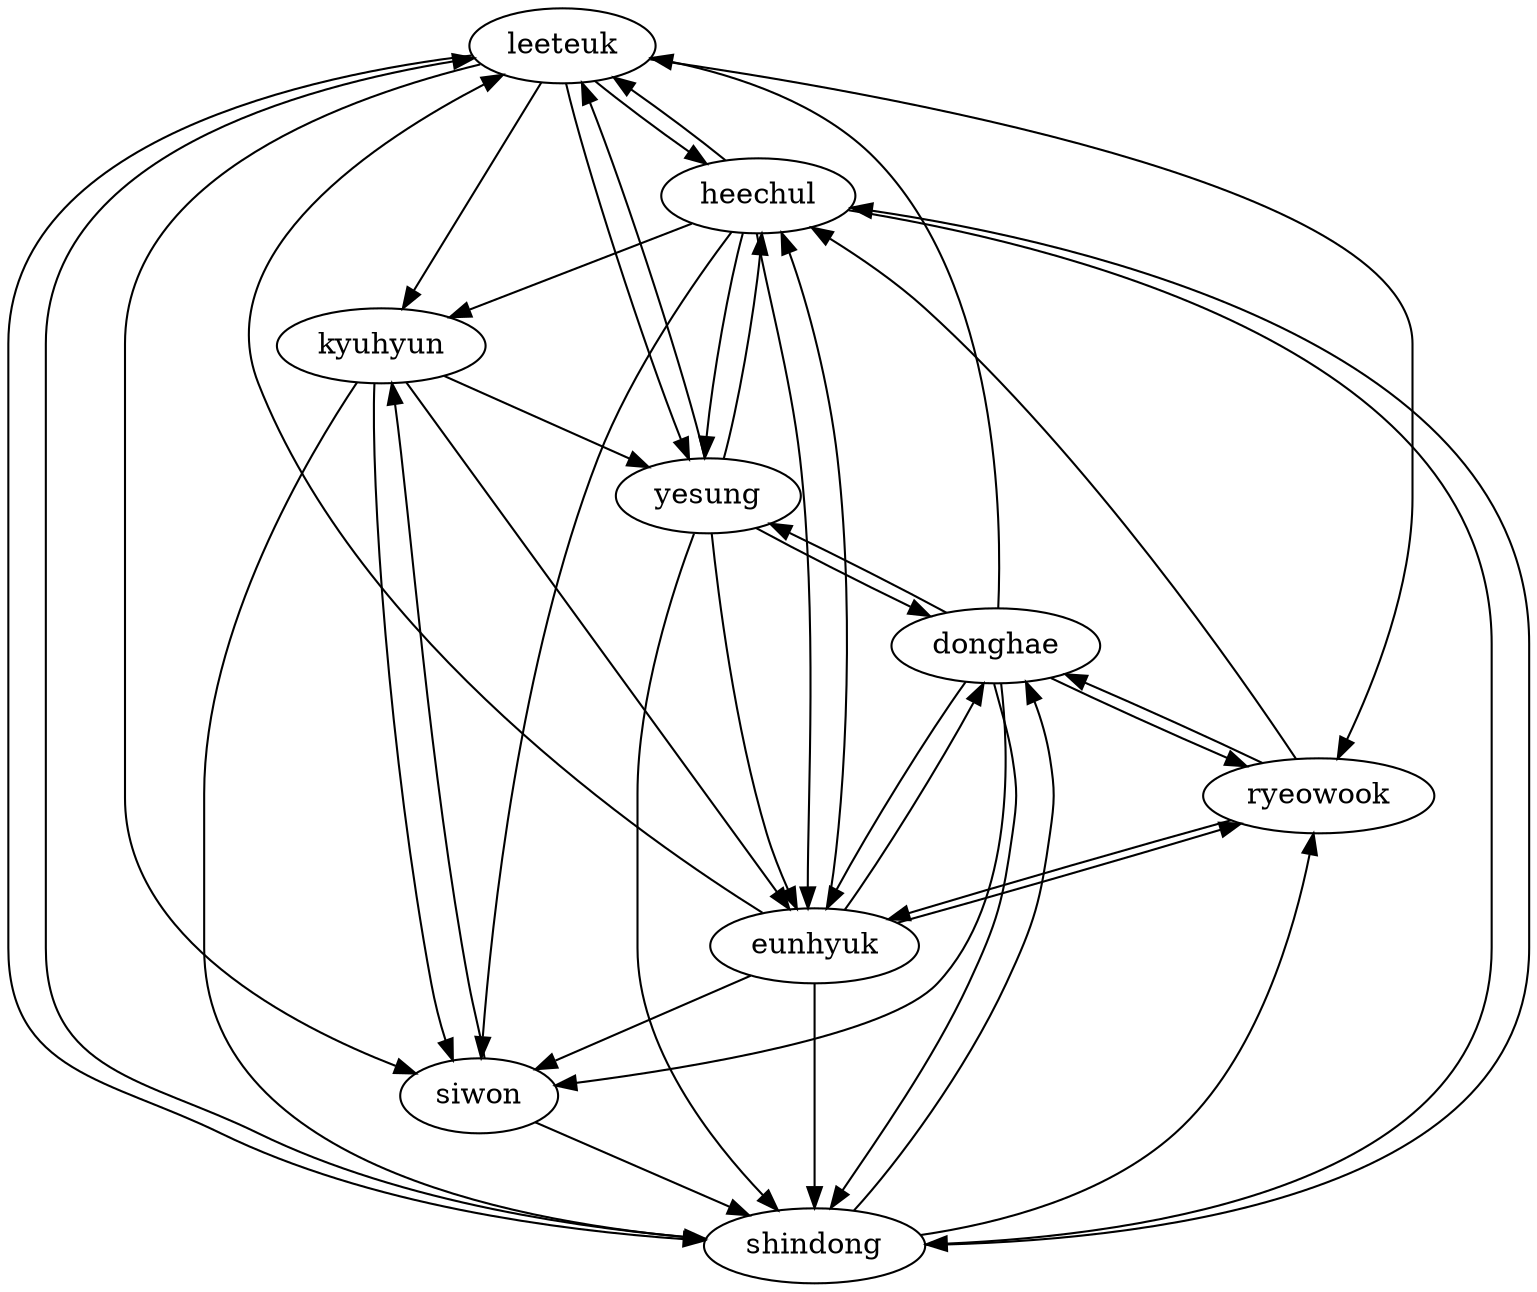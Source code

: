 digraph {
leeteuk->heechul;
heechul->leeteuk;
leeteuk->yesung;
yesung->leeteuk;
leeteuk->shindong;
shindong->leeteuk;
eunhyuk->leeteuk;
donghae->leeteuk;
leeteuk->siwon;
leeteuk->ryeowook;
leeteuk->kyuhyun;
heechul->yesung;
yesung->heechul;
heechul->shindong;
shindong->heechul;
heechul->eunhyuk;
eunhyuk->heechul;
heechul->siwon;
ryeowook->heechul;
heechul->kyuhyun;
yesung->shindong;
yesung->eunhyuk;
yesung->donghae;
donghae->yesung;
kyuhyun->yesung;
eunhyuk->shindong;
shindong->donghae;
donghae->shindong;
siwon->shindong;
shindong->ryeowook;
kyuhyun->shindong;
eunhyuk->donghae;
donghae->eunhyuk;
eunhyuk->siwon;
eunhyuk->ryeowook;
ryeowook->eunhyuk;
kyuhyun->eunhyuk;
donghae->siwon;
donghae->ryeowook;
ryeowook->donghae;
siwon->kyuhyun;
kyuhyun->siwon;
}